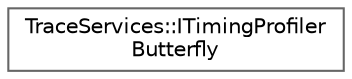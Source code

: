 digraph "Graphical Class Hierarchy"
{
 // INTERACTIVE_SVG=YES
 // LATEX_PDF_SIZE
  bgcolor="transparent";
  edge [fontname=Helvetica,fontsize=10,labelfontname=Helvetica,labelfontsize=10];
  node [fontname=Helvetica,fontsize=10,shape=box,height=0.2,width=0.4];
  rankdir="LR";
  Node0 [id="Node000000",label="TraceServices::ITimingProfiler\lButterfly",height=0.2,width=0.4,color="grey40", fillcolor="white", style="filled",URL="$d5/d20/classTraceServices_1_1ITimingProfilerButterfly.html",tooltip=" "];
}
